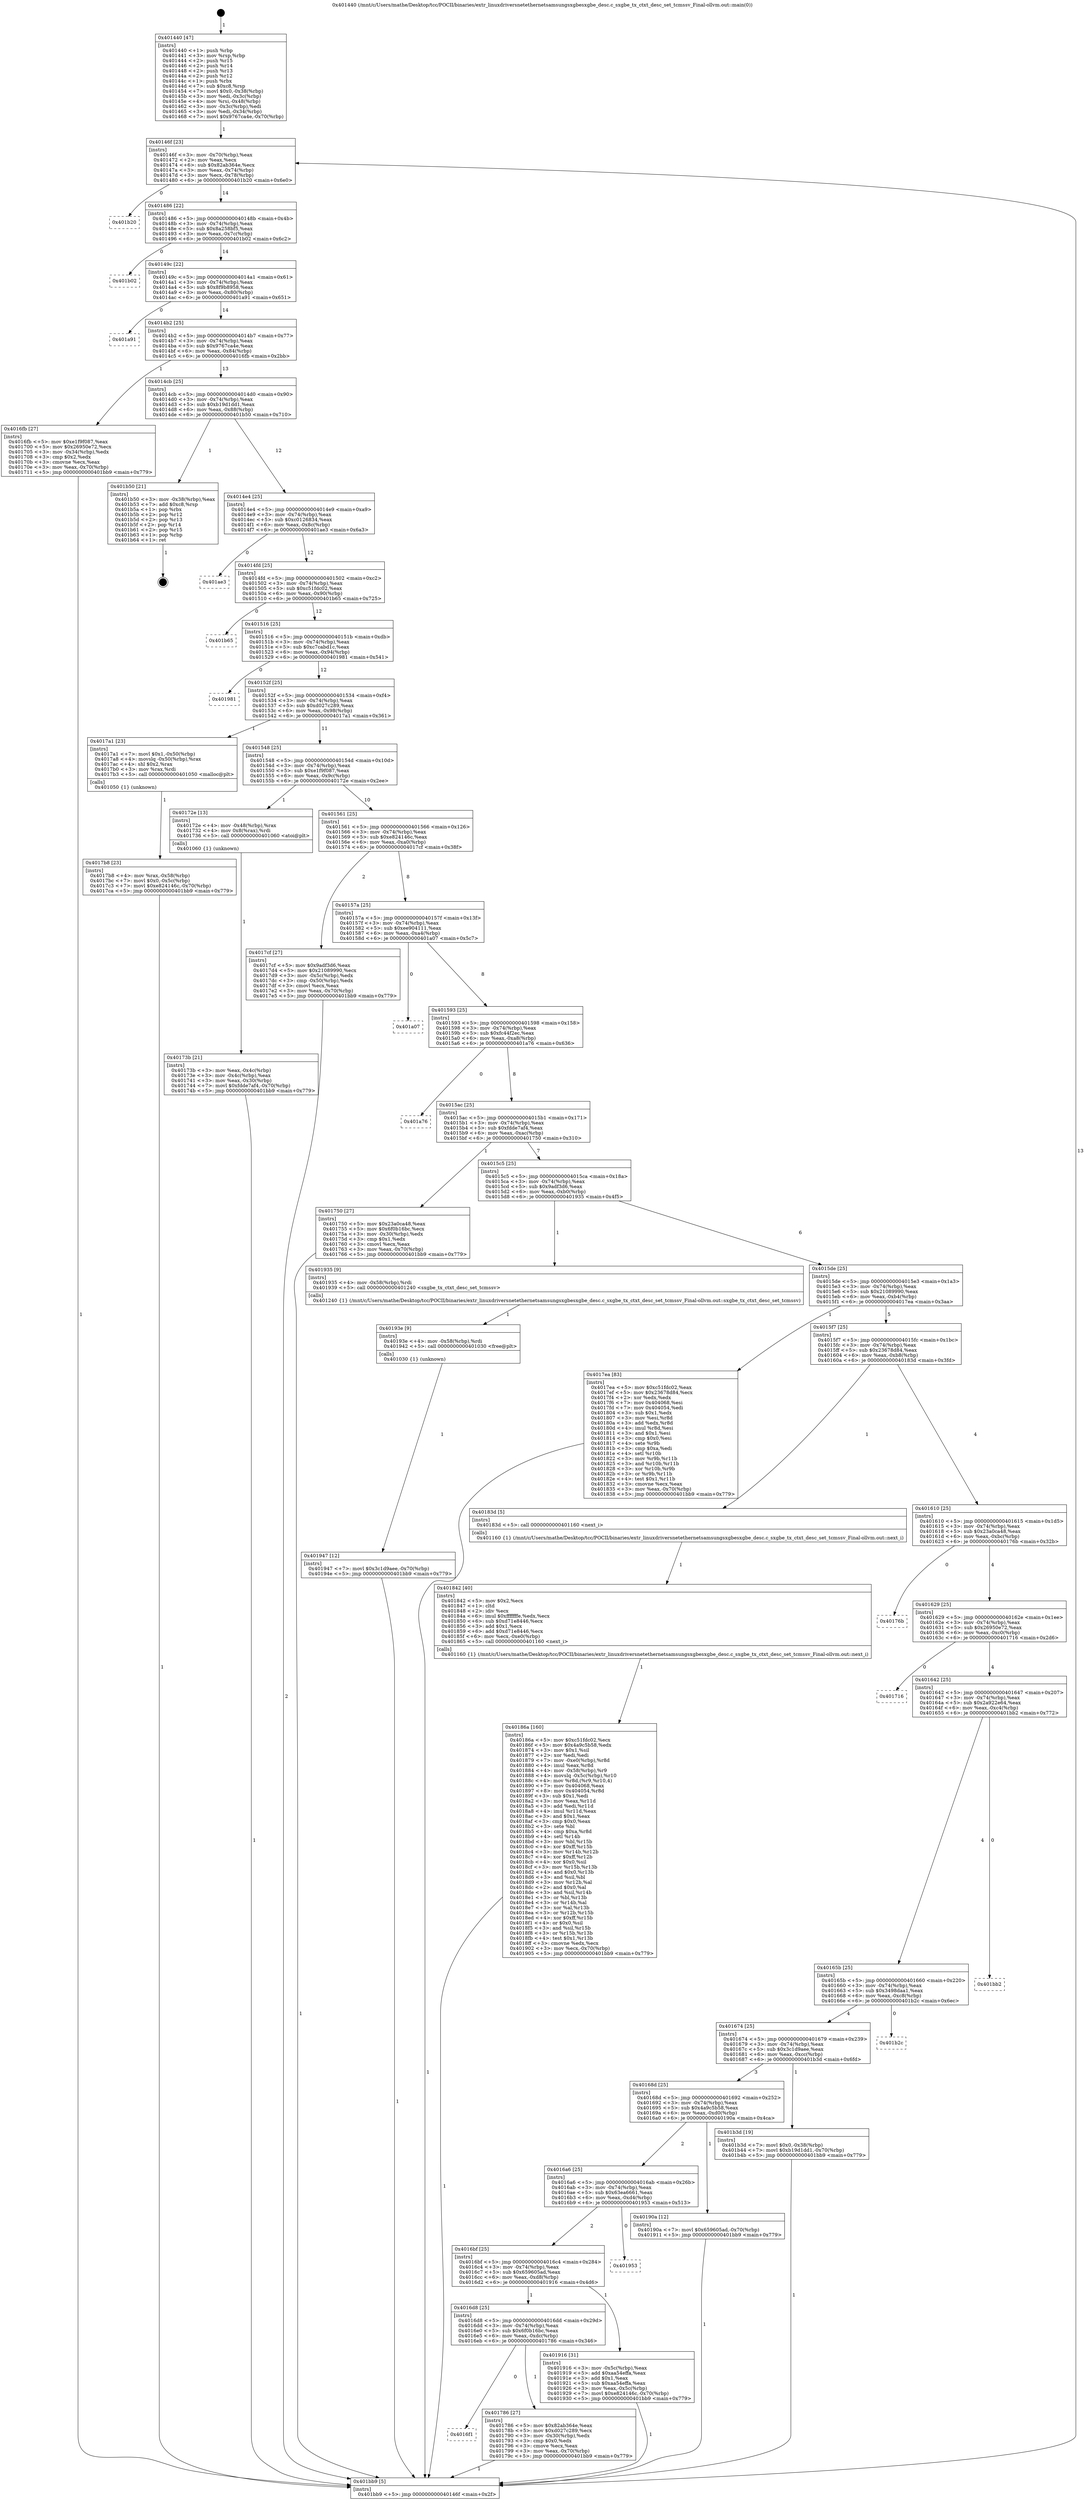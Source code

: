 digraph "0x401440" {
  label = "0x401440 (/mnt/c/Users/mathe/Desktop/tcc/POCII/binaries/extr_linuxdriversnetethernetsamsungsxgbesxgbe_desc.c_sxgbe_tx_ctxt_desc_set_tcmssv_Final-ollvm.out::main(0))"
  labelloc = "t"
  node[shape=record]

  Entry [label="",width=0.3,height=0.3,shape=circle,fillcolor=black,style=filled]
  "0x40146f" [label="{
     0x40146f [23]\l
     | [instrs]\l
     &nbsp;&nbsp;0x40146f \<+3\>: mov -0x70(%rbp),%eax\l
     &nbsp;&nbsp;0x401472 \<+2\>: mov %eax,%ecx\l
     &nbsp;&nbsp;0x401474 \<+6\>: sub $0x82ab364e,%ecx\l
     &nbsp;&nbsp;0x40147a \<+3\>: mov %eax,-0x74(%rbp)\l
     &nbsp;&nbsp;0x40147d \<+3\>: mov %ecx,-0x78(%rbp)\l
     &nbsp;&nbsp;0x401480 \<+6\>: je 0000000000401b20 \<main+0x6e0\>\l
  }"]
  "0x401b20" [label="{
     0x401b20\l
  }", style=dashed]
  "0x401486" [label="{
     0x401486 [22]\l
     | [instrs]\l
     &nbsp;&nbsp;0x401486 \<+5\>: jmp 000000000040148b \<main+0x4b\>\l
     &nbsp;&nbsp;0x40148b \<+3\>: mov -0x74(%rbp),%eax\l
     &nbsp;&nbsp;0x40148e \<+5\>: sub $0x8a258bf5,%eax\l
     &nbsp;&nbsp;0x401493 \<+3\>: mov %eax,-0x7c(%rbp)\l
     &nbsp;&nbsp;0x401496 \<+6\>: je 0000000000401b02 \<main+0x6c2\>\l
  }"]
  Exit [label="",width=0.3,height=0.3,shape=circle,fillcolor=black,style=filled,peripheries=2]
  "0x401b02" [label="{
     0x401b02\l
  }", style=dashed]
  "0x40149c" [label="{
     0x40149c [22]\l
     | [instrs]\l
     &nbsp;&nbsp;0x40149c \<+5\>: jmp 00000000004014a1 \<main+0x61\>\l
     &nbsp;&nbsp;0x4014a1 \<+3\>: mov -0x74(%rbp),%eax\l
     &nbsp;&nbsp;0x4014a4 \<+5\>: sub $0x8f9b8958,%eax\l
     &nbsp;&nbsp;0x4014a9 \<+3\>: mov %eax,-0x80(%rbp)\l
     &nbsp;&nbsp;0x4014ac \<+6\>: je 0000000000401a91 \<main+0x651\>\l
  }"]
  "0x401947" [label="{
     0x401947 [12]\l
     | [instrs]\l
     &nbsp;&nbsp;0x401947 \<+7\>: movl $0x3c1d9aee,-0x70(%rbp)\l
     &nbsp;&nbsp;0x40194e \<+5\>: jmp 0000000000401bb9 \<main+0x779\>\l
  }"]
  "0x401a91" [label="{
     0x401a91\l
  }", style=dashed]
  "0x4014b2" [label="{
     0x4014b2 [25]\l
     | [instrs]\l
     &nbsp;&nbsp;0x4014b2 \<+5\>: jmp 00000000004014b7 \<main+0x77\>\l
     &nbsp;&nbsp;0x4014b7 \<+3\>: mov -0x74(%rbp),%eax\l
     &nbsp;&nbsp;0x4014ba \<+5\>: sub $0x9767ca4e,%eax\l
     &nbsp;&nbsp;0x4014bf \<+6\>: mov %eax,-0x84(%rbp)\l
     &nbsp;&nbsp;0x4014c5 \<+6\>: je 00000000004016fb \<main+0x2bb\>\l
  }"]
  "0x40193e" [label="{
     0x40193e [9]\l
     | [instrs]\l
     &nbsp;&nbsp;0x40193e \<+4\>: mov -0x58(%rbp),%rdi\l
     &nbsp;&nbsp;0x401942 \<+5\>: call 0000000000401030 \<free@plt\>\l
     | [calls]\l
     &nbsp;&nbsp;0x401030 \{1\} (unknown)\l
  }"]
  "0x4016fb" [label="{
     0x4016fb [27]\l
     | [instrs]\l
     &nbsp;&nbsp;0x4016fb \<+5\>: mov $0xe1f9f087,%eax\l
     &nbsp;&nbsp;0x401700 \<+5\>: mov $0x26950e72,%ecx\l
     &nbsp;&nbsp;0x401705 \<+3\>: mov -0x34(%rbp),%edx\l
     &nbsp;&nbsp;0x401708 \<+3\>: cmp $0x2,%edx\l
     &nbsp;&nbsp;0x40170b \<+3\>: cmovne %ecx,%eax\l
     &nbsp;&nbsp;0x40170e \<+3\>: mov %eax,-0x70(%rbp)\l
     &nbsp;&nbsp;0x401711 \<+5\>: jmp 0000000000401bb9 \<main+0x779\>\l
  }"]
  "0x4014cb" [label="{
     0x4014cb [25]\l
     | [instrs]\l
     &nbsp;&nbsp;0x4014cb \<+5\>: jmp 00000000004014d0 \<main+0x90\>\l
     &nbsp;&nbsp;0x4014d0 \<+3\>: mov -0x74(%rbp),%eax\l
     &nbsp;&nbsp;0x4014d3 \<+5\>: sub $0xb19d1dd1,%eax\l
     &nbsp;&nbsp;0x4014d8 \<+6\>: mov %eax,-0x88(%rbp)\l
     &nbsp;&nbsp;0x4014de \<+6\>: je 0000000000401b50 \<main+0x710\>\l
  }"]
  "0x401bb9" [label="{
     0x401bb9 [5]\l
     | [instrs]\l
     &nbsp;&nbsp;0x401bb9 \<+5\>: jmp 000000000040146f \<main+0x2f\>\l
  }"]
  "0x401440" [label="{
     0x401440 [47]\l
     | [instrs]\l
     &nbsp;&nbsp;0x401440 \<+1\>: push %rbp\l
     &nbsp;&nbsp;0x401441 \<+3\>: mov %rsp,%rbp\l
     &nbsp;&nbsp;0x401444 \<+2\>: push %r15\l
     &nbsp;&nbsp;0x401446 \<+2\>: push %r14\l
     &nbsp;&nbsp;0x401448 \<+2\>: push %r13\l
     &nbsp;&nbsp;0x40144a \<+2\>: push %r12\l
     &nbsp;&nbsp;0x40144c \<+1\>: push %rbx\l
     &nbsp;&nbsp;0x40144d \<+7\>: sub $0xc8,%rsp\l
     &nbsp;&nbsp;0x401454 \<+7\>: movl $0x0,-0x38(%rbp)\l
     &nbsp;&nbsp;0x40145b \<+3\>: mov %edi,-0x3c(%rbp)\l
     &nbsp;&nbsp;0x40145e \<+4\>: mov %rsi,-0x48(%rbp)\l
     &nbsp;&nbsp;0x401462 \<+3\>: mov -0x3c(%rbp),%edi\l
     &nbsp;&nbsp;0x401465 \<+3\>: mov %edi,-0x34(%rbp)\l
     &nbsp;&nbsp;0x401468 \<+7\>: movl $0x9767ca4e,-0x70(%rbp)\l
  }"]
  "0x40186a" [label="{
     0x40186a [160]\l
     | [instrs]\l
     &nbsp;&nbsp;0x40186a \<+5\>: mov $0xc51fdc02,%ecx\l
     &nbsp;&nbsp;0x40186f \<+5\>: mov $0x4a9c5b58,%edx\l
     &nbsp;&nbsp;0x401874 \<+3\>: mov $0x1,%sil\l
     &nbsp;&nbsp;0x401877 \<+2\>: xor %edi,%edi\l
     &nbsp;&nbsp;0x401879 \<+7\>: mov -0xe0(%rbp),%r8d\l
     &nbsp;&nbsp;0x401880 \<+4\>: imul %eax,%r8d\l
     &nbsp;&nbsp;0x401884 \<+4\>: mov -0x58(%rbp),%r9\l
     &nbsp;&nbsp;0x401888 \<+4\>: movslq -0x5c(%rbp),%r10\l
     &nbsp;&nbsp;0x40188c \<+4\>: mov %r8d,(%r9,%r10,4)\l
     &nbsp;&nbsp;0x401890 \<+7\>: mov 0x404068,%eax\l
     &nbsp;&nbsp;0x401897 \<+8\>: mov 0x404054,%r8d\l
     &nbsp;&nbsp;0x40189f \<+3\>: sub $0x1,%edi\l
     &nbsp;&nbsp;0x4018a2 \<+3\>: mov %eax,%r11d\l
     &nbsp;&nbsp;0x4018a5 \<+3\>: add %edi,%r11d\l
     &nbsp;&nbsp;0x4018a8 \<+4\>: imul %r11d,%eax\l
     &nbsp;&nbsp;0x4018ac \<+3\>: and $0x1,%eax\l
     &nbsp;&nbsp;0x4018af \<+3\>: cmp $0x0,%eax\l
     &nbsp;&nbsp;0x4018b2 \<+3\>: sete %bl\l
     &nbsp;&nbsp;0x4018b5 \<+4\>: cmp $0xa,%r8d\l
     &nbsp;&nbsp;0x4018b9 \<+4\>: setl %r14b\l
     &nbsp;&nbsp;0x4018bd \<+3\>: mov %bl,%r15b\l
     &nbsp;&nbsp;0x4018c0 \<+4\>: xor $0xff,%r15b\l
     &nbsp;&nbsp;0x4018c4 \<+3\>: mov %r14b,%r12b\l
     &nbsp;&nbsp;0x4018c7 \<+4\>: xor $0xff,%r12b\l
     &nbsp;&nbsp;0x4018cb \<+4\>: xor $0x0,%sil\l
     &nbsp;&nbsp;0x4018cf \<+3\>: mov %r15b,%r13b\l
     &nbsp;&nbsp;0x4018d2 \<+4\>: and $0x0,%r13b\l
     &nbsp;&nbsp;0x4018d6 \<+3\>: and %sil,%bl\l
     &nbsp;&nbsp;0x4018d9 \<+3\>: mov %r12b,%al\l
     &nbsp;&nbsp;0x4018dc \<+2\>: and $0x0,%al\l
     &nbsp;&nbsp;0x4018de \<+3\>: and %sil,%r14b\l
     &nbsp;&nbsp;0x4018e1 \<+3\>: or %bl,%r13b\l
     &nbsp;&nbsp;0x4018e4 \<+3\>: or %r14b,%al\l
     &nbsp;&nbsp;0x4018e7 \<+3\>: xor %al,%r13b\l
     &nbsp;&nbsp;0x4018ea \<+3\>: or %r12b,%r15b\l
     &nbsp;&nbsp;0x4018ed \<+4\>: xor $0xff,%r15b\l
     &nbsp;&nbsp;0x4018f1 \<+4\>: or $0x0,%sil\l
     &nbsp;&nbsp;0x4018f5 \<+3\>: and %sil,%r15b\l
     &nbsp;&nbsp;0x4018f8 \<+3\>: or %r15b,%r13b\l
     &nbsp;&nbsp;0x4018fb \<+4\>: test $0x1,%r13b\l
     &nbsp;&nbsp;0x4018ff \<+3\>: cmovne %edx,%ecx\l
     &nbsp;&nbsp;0x401902 \<+3\>: mov %ecx,-0x70(%rbp)\l
     &nbsp;&nbsp;0x401905 \<+5\>: jmp 0000000000401bb9 \<main+0x779\>\l
  }"]
  "0x401b50" [label="{
     0x401b50 [21]\l
     | [instrs]\l
     &nbsp;&nbsp;0x401b50 \<+3\>: mov -0x38(%rbp),%eax\l
     &nbsp;&nbsp;0x401b53 \<+7\>: add $0xc8,%rsp\l
     &nbsp;&nbsp;0x401b5a \<+1\>: pop %rbx\l
     &nbsp;&nbsp;0x401b5b \<+2\>: pop %r12\l
     &nbsp;&nbsp;0x401b5d \<+2\>: pop %r13\l
     &nbsp;&nbsp;0x401b5f \<+2\>: pop %r14\l
     &nbsp;&nbsp;0x401b61 \<+2\>: pop %r15\l
     &nbsp;&nbsp;0x401b63 \<+1\>: pop %rbp\l
     &nbsp;&nbsp;0x401b64 \<+1\>: ret\l
  }"]
  "0x4014e4" [label="{
     0x4014e4 [25]\l
     | [instrs]\l
     &nbsp;&nbsp;0x4014e4 \<+5\>: jmp 00000000004014e9 \<main+0xa9\>\l
     &nbsp;&nbsp;0x4014e9 \<+3\>: mov -0x74(%rbp),%eax\l
     &nbsp;&nbsp;0x4014ec \<+5\>: sub $0xc0126834,%eax\l
     &nbsp;&nbsp;0x4014f1 \<+6\>: mov %eax,-0x8c(%rbp)\l
     &nbsp;&nbsp;0x4014f7 \<+6\>: je 0000000000401ae3 \<main+0x6a3\>\l
  }"]
  "0x401842" [label="{
     0x401842 [40]\l
     | [instrs]\l
     &nbsp;&nbsp;0x401842 \<+5\>: mov $0x2,%ecx\l
     &nbsp;&nbsp;0x401847 \<+1\>: cltd\l
     &nbsp;&nbsp;0x401848 \<+2\>: idiv %ecx\l
     &nbsp;&nbsp;0x40184a \<+6\>: imul $0xfffffffe,%edx,%ecx\l
     &nbsp;&nbsp;0x401850 \<+6\>: sub $0xd71e8446,%ecx\l
     &nbsp;&nbsp;0x401856 \<+3\>: add $0x1,%ecx\l
     &nbsp;&nbsp;0x401859 \<+6\>: add $0xd71e8446,%ecx\l
     &nbsp;&nbsp;0x40185f \<+6\>: mov %ecx,-0xe0(%rbp)\l
     &nbsp;&nbsp;0x401865 \<+5\>: call 0000000000401160 \<next_i\>\l
     | [calls]\l
     &nbsp;&nbsp;0x401160 \{1\} (/mnt/c/Users/mathe/Desktop/tcc/POCII/binaries/extr_linuxdriversnetethernetsamsungsxgbesxgbe_desc.c_sxgbe_tx_ctxt_desc_set_tcmssv_Final-ollvm.out::next_i)\l
  }"]
  "0x401ae3" [label="{
     0x401ae3\l
  }", style=dashed]
  "0x4014fd" [label="{
     0x4014fd [25]\l
     | [instrs]\l
     &nbsp;&nbsp;0x4014fd \<+5\>: jmp 0000000000401502 \<main+0xc2\>\l
     &nbsp;&nbsp;0x401502 \<+3\>: mov -0x74(%rbp),%eax\l
     &nbsp;&nbsp;0x401505 \<+5\>: sub $0xc51fdc02,%eax\l
     &nbsp;&nbsp;0x40150a \<+6\>: mov %eax,-0x90(%rbp)\l
     &nbsp;&nbsp;0x401510 \<+6\>: je 0000000000401b65 \<main+0x725\>\l
  }"]
  "0x4017b8" [label="{
     0x4017b8 [23]\l
     | [instrs]\l
     &nbsp;&nbsp;0x4017b8 \<+4\>: mov %rax,-0x58(%rbp)\l
     &nbsp;&nbsp;0x4017bc \<+7\>: movl $0x0,-0x5c(%rbp)\l
     &nbsp;&nbsp;0x4017c3 \<+7\>: movl $0xe824146c,-0x70(%rbp)\l
     &nbsp;&nbsp;0x4017ca \<+5\>: jmp 0000000000401bb9 \<main+0x779\>\l
  }"]
  "0x401b65" [label="{
     0x401b65\l
  }", style=dashed]
  "0x401516" [label="{
     0x401516 [25]\l
     | [instrs]\l
     &nbsp;&nbsp;0x401516 \<+5\>: jmp 000000000040151b \<main+0xdb\>\l
     &nbsp;&nbsp;0x40151b \<+3\>: mov -0x74(%rbp),%eax\l
     &nbsp;&nbsp;0x40151e \<+5\>: sub $0xc7cabd1c,%eax\l
     &nbsp;&nbsp;0x401523 \<+6\>: mov %eax,-0x94(%rbp)\l
     &nbsp;&nbsp;0x401529 \<+6\>: je 0000000000401981 \<main+0x541\>\l
  }"]
  "0x4016f1" [label="{
     0x4016f1\l
  }", style=dashed]
  "0x401981" [label="{
     0x401981\l
  }", style=dashed]
  "0x40152f" [label="{
     0x40152f [25]\l
     | [instrs]\l
     &nbsp;&nbsp;0x40152f \<+5\>: jmp 0000000000401534 \<main+0xf4\>\l
     &nbsp;&nbsp;0x401534 \<+3\>: mov -0x74(%rbp),%eax\l
     &nbsp;&nbsp;0x401537 \<+5\>: sub $0xd027c289,%eax\l
     &nbsp;&nbsp;0x40153c \<+6\>: mov %eax,-0x98(%rbp)\l
     &nbsp;&nbsp;0x401542 \<+6\>: je 00000000004017a1 \<main+0x361\>\l
  }"]
  "0x401786" [label="{
     0x401786 [27]\l
     | [instrs]\l
     &nbsp;&nbsp;0x401786 \<+5\>: mov $0x82ab364e,%eax\l
     &nbsp;&nbsp;0x40178b \<+5\>: mov $0xd027c289,%ecx\l
     &nbsp;&nbsp;0x401790 \<+3\>: mov -0x30(%rbp),%edx\l
     &nbsp;&nbsp;0x401793 \<+3\>: cmp $0x0,%edx\l
     &nbsp;&nbsp;0x401796 \<+3\>: cmove %ecx,%eax\l
     &nbsp;&nbsp;0x401799 \<+3\>: mov %eax,-0x70(%rbp)\l
     &nbsp;&nbsp;0x40179c \<+5\>: jmp 0000000000401bb9 \<main+0x779\>\l
  }"]
  "0x4017a1" [label="{
     0x4017a1 [23]\l
     | [instrs]\l
     &nbsp;&nbsp;0x4017a1 \<+7\>: movl $0x1,-0x50(%rbp)\l
     &nbsp;&nbsp;0x4017a8 \<+4\>: movslq -0x50(%rbp),%rax\l
     &nbsp;&nbsp;0x4017ac \<+4\>: shl $0x2,%rax\l
     &nbsp;&nbsp;0x4017b0 \<+3\>: mov %rax,%rdi\l
     &nbsp;&nbsp;0x4017b3 \<+5\>: call 0000000000401050 \<malloc@plt\>\l
     | [calls]\l
     &nbsp;&nbsp;0x401050 \{1\} (unknown)\l
  }"]
  "0x401548" [label="{
     0x401548 [25]\l
     | [instrs]\l
     &nbsp;&nbsp;0x401548 \<+5\>: jmp 000000000040154d \<main+0x10d\>\l
     &nbsp;&nbsp;0x40154d \<+3\>: mov -0x74(%rbp),%eax\l
     &nbsp;&nbsp;0x401550 \<+5\>: sub $0xe1f9f087,%eax\l
     &nbsp;&nbsp;0x401555 \<+6\>: mov %eax,-0x9c(%rbp)\l
     &nbsp;&nbsp;0x40155b \<+6\>: je 000000000040172e \<main+0x2ee\>\l
  }"]
  "0x4016d8" [label="{
     0x4016d8 [25]\l
     | [instrs]\l
     &nbsp;&nbsp;0x4016d8 \<+5\>: jmp 00000000004016dd \<main+0x29d\>\l
     &nbsp;&nbsp;0x4016dd \<+3\>: mov -0x74(%rbp),%eax\l
     &nbsp;&nbsp;0x4016e0 \<+5\>: sub $0x6f0b16bc,%eax\l
     &nbsp;&nbsp;0x4016e5 \<+6\>: mov %eax,-0xdc(%rbp)\l
     &nbsp;&nbsp;0x4016eb \<+6\>: je 0000000000401786 \<main+0x346\>\l
  }"]
  "0x40172e" [label="{
     0x40172e [13]\l
     | [instrs]\l
     &nbsp;&nbsp;0x40172e \<+4\>: mov -0x48(%rbp),%rax\l
     &nbsp;&nbsp;0x401732 \<+4\>: mov 0x8(%rax),%rdi\l
     &nbsp;&nbsp;0x401736 \<+5\>: call 0000000000401060 \<atoi@plt\>\l
     | [calls]\l
     &nbsp;&nbsp;0x401060 \{1\} (unknown)\l
  }"]
  "0x401561" [label="{
     0x401561 [25]\l
     | [instrs]\l
     &nbsp;&nbsp;0x401561 \<+5\>: jmp 0000000000401566 \<main+0x126\>\l
     &nbsp;&nbsp;0x401566 \<+3\>: mov -0x74(%rbp),%eax\l
     &nbsp;&nbsp;0x401569 \<+5\>: sub $0xe824146c,%eax\l
     &nbsp;&nbsp;0x40156e \<+6\>: mov %eax,-0xa0(%rbp)\l
     &nbsp;&nbsp;0x401574 \<+6\>: je 00000000004017cf \<main+0x38f\>\l
  }"]
  "0x40173b" [label="{
     0x40173b [21]\l
     | [instrs]\l
     &nbsp;&nbsp;0x40173b \<+3\>: mov %eax,-0x4c(%rbp)\l
     &nbsp;&nbsp;0x40173e \<+3\>: mov -0x4c(%rbp),%eax\l
     &nbsp;&nbsp;0x401741 \<+3\>: mov %eax,-0x30(%rbp)\l
     &nbsp;&nbsp;0x401744 \<+7\>: movl $0xfdde7af4,-0x70(%rbp)\l
     &nbsp;&nbsp;0x40174b \<+5\>: jmp 0000000000401bb9 \<main+0x779\>\l
  }"]
  "0x401916" [label="{
     0x401916 [31]\l
     | [instrs]\l
     &nbsp;&nbsp;0x401916 \<+3\>: mov -0x5c(%rbp),%eax\l
     &nbsp;&nbsp;0x401919 \<+5\>: add $0xaa54effa,%eax\l
     &nbsp;&nbsp;0x40191e \<+3\>: add $0x1,%eax\l
     &nbsp;&nbsp;0x401921 \<+5\>: sub $0xaa54effa,%eax\l
     &nbsp;&nbsp;0x401926 \<+3\>: mov %eax,-0x5c(%rbp)\l
     &nbsp;&nbsp;0x401929 \<+7\>: movl $0xe824146c,-0x70(%rbp)\l
     &nbsp;&nbsp;0x401930 \<+5\>: jmp 0000000000401bb9 \<main+0x779\>\l
  }"]
  "0x4017cf" [label="{
     0x4017cf [27]\l
     | [instrs]\l
     &nbsp;&nbsp;0x4017cf \<+5\>: mov $0x9adf3d6,%eax\l
     &nbsp;&nbsp;0x4017d4 \<+5\>: mov $0x21089990,%ecx\l
     &nbsp;&nbsp;0x4017d9 \<+3\>: mov -0x5c(%rbp),%edx\l
     &nbsp;&nbsp;0x4017dc \<+3\>: cmp -0x50(%rbp),%edx\l
     &nbsp;&nbsp;0x4017df \<+3\>: cmovl %ecx,%eax\l
     &nbsp;&nbsp;0x4017e2 \<+3\>: mov %eax,-0x70(%rbp)\l
     &nbsp;&nbsp;0x4017e5 \<+5\>: jmp 0000000000401bb9 \<main+0x779\>\l
  }"]
  "0x40157a" [label="{
     0x40157a [25]\l
     | [instrs]\l
     &nbsp;&nbsp;0x40157a \<+5\>: jmp 000000000040157f \<main+0x13f\>\l
     &nbsp;&nbsp;0x40157f \<+3\>: mov -0x74(%rbp),%eax\l
     &nbsp;&nbsp;0x401582 \<+5\>: sub $0xee904111,%eax\l
     &nbsp;&nbsp;0x401587 \<+6\>: mov %eax,-0xa4(%rbp)\l
     &nbsp;&nbsp;0x40158d \<+6\>: je 0000000000401a07 \<main+0x5c7\>\l
  }"]
  "0x4016bf" [label="{
     0x4016bf [25]\l
     | [instrs]\l
     &nbsp;&nbsp;0x4016bf \<+5\>: jmp 00000000004016c4 \<main+0x284\>\l
     &nbsp;&nbsp;0x4016c4 \<+3\>: mov -0x74(%rbp),%eax\l
     &nbsp;&nbsp;0x4016c7 \<+5\>: sub $0x659605ad,%eax\l
     &nbsp;&nbsp;0x4016cc \<+6\>: mov %eax,-0xd8(%rbp)\l
     &nbsp;&nbsp;0x4016d2 \<+6\>: je 0000000000401916 \<main+0x4d6\>\l
  }"]
  "0x401a07" [label="{
     0x401a07\l
  }", style=dashed]
  "0x401593" [label="{
     0x401593 [25]\l
     | [instrs]\l
     &nbsp;&nbsp;0x401593 \<+5\>: jmp 0000000000401598 \<main+0x158\>\l
     &nbsp;&nbsp;0x401598 \<+3\>: mov -0x74(%rbp),%eax\l
     &nbsp;&nbsp;0x40159b \<+5\>: sub $0xfc44f2ec,%eax\l
     &nbsp;&nbsp;0x4015a0 \<+6\>: mov %eax,-0xa8(%rbp)\l
     &nbsp;&nbsp;0x4015a6 \<+6\>: je 0000000000401a76 \<main+0x636\>\l
  }"]
  "0x401953" [label="{
     0x401953\l
  }", style=dashed]
  "0x401a76" [label="{
     0x401a76\l
  }", style=dashed]
  "0x4015ac" [label="{
     0x4015ac [25]\l
     | [instrs]\l
     &nbsp;&nbsp;0x4015ac \<+5\>: jmp 00000000004015b1 \<main+0x171\>\l
     &nbsp;&nbsp;0x4015b1 \<+3\>: mov -0x74(%rbp),%eax\l
     &nbsp;&nbsp;0x4015b4 \<+5\>: sub $0xfdde7af4,%eax\l
     &nbsp;&nbsp;0x4015b9 \<+6\>: mov %eax,-0xac(%rbp)\l
     &nbsp;&nbsp;0x4015bf \<+6\>: je 0000000000401750 \<main+0x310\>\l
  }"]
  "0x4016a6" [label="{
     0x4016a6 [25]\l
     | [instrs]\l
     &nbsp;&nbsp;0x4016a6 \<+5\>: jmp 00000000004016ab \<main+0x26b\>\l
     &nbsp;&nbsp;0x4016ab \<+3\>: mov -0x74(%rbp),%eax\l
     &nbsp;&nbsp;0x4016ae \<+5\>: sub $0x63ea6661,%eax\l
     &nbsp;&nbsp;0x4016b3 \<+6\>: mov %eax,-0xd4(%rbp)\l
     &nbsp;&nbsp;0x4016b9 \<+6\>: je 0000000000401953 \<main+0x513\>\l
  }"]
  "0x401750" [label="{
     0x401750 [27]\l
     | [instrs]\l
     &nbsp;&nbsp;0x401750 \<+5\>: mov $0x23a0ca48,%eax\l
     &nbsp;&nbsp;0x401755 \<+5\>: mov $0x6f0b16bc,%ecx\l
     &nbsp;&nbsp;0x40175a \<+3\>: mov -0x30(%rbp),%edx\l
     &nbsp;&nbsp;0x40175d \<+3\>: cmp $0x1,%edx\l
     &nbsp;&nbsp;0x401760 \<+3\>: cmovl %ecx,%eax\l
     &nbsp;&nbsp;0x401763 \<+3\>: mov %eax,-0x70(%rbp)\l
     &nbsp;&nbsp;0x401766 \<+5\>: jmp 0000000000401bb9 \<main+0x779\>\l
  }"]
  "0x4015c5" [label="{
     0x4015c5 [25]\l
     | [instrs]\l
     &nbsp;&nbsp;0x4015c5 \<+5\>: jmp 00000000004015ca \<main+0x18a\>\l
     &nbsp;&nbsp;0x4015ca \<+3\>: mov -0x74(%rbp),%eax\l
     &nbsp;&nbsp;0x4015cd \<+5\>: sub $0x9adf3d6,%eax\l
     &nbsp;&nbsp;0x4015d2 \<+6\>: mov %eax,-0xb0(%rbp)\l
     &nbsp;&nbsp;0x4015d8 \<+6\>: je 0000000000401935 \<main+0x4f5\>\l
  }"]
  "0x40190a" [label="{
     0x40190a [12]\l
     | [instrs]\l
     &nbsp;&nbsp;0x40190a \<+7\>: movl $0x659605ad,-0x70(%rbp)\l
     &nbsp;&nbsp;0x401911 \<+5\>: jmp 0000000000401bb9 \<main+0x779\>\l
  }"]
  "0x401935" [label="{
     0x401935 [9]\l
     | [instrs]\l
     &nbsp;&nbsp;0x401935 \<+4\>: mov -0x58(%rbp),%rdi\l
     &nbsp;&nbsp;0x401939 \<+5\>: call 0000000000401240 \<sxgbe_tx_ctxt_desc_set_tcmssv\>\l
     | [calls]\l
     &nbsp;&nbsp;0x401240 \{1\} (/mnt/c/Users/mathe/Desktop/tcc/POCII/binaries/extr_linuxdriversnetethernetsamsungsxgbesxgbe_desc.c_sxgbe_tx_ctxt_desc_set_tcmssv_Final-ollvm.out::sxgbe_tx_ctxt_desc_set_tcmssv)\l
  }"]
  "0x4015de" [label="{
     0x4015de [25]\l
     | [instrs]\l
     &nbsp;&nbsp;0x4015de \<+5\>: jmp 00000000004015e3 \<main+0x1a3\>\l
     &nbsp;&nbsp;0x4015e3 \<+3\>: mov -0x74(%rbp),%eax\l
     &nbsp;&nbsp;0x4015e6 \<+5\>: sub $0x21089990,%eax\l
     &nbsp;&nbsp;0x4015eb \<+6\>: mov %eax,-0xb4(%rbp)\l
     &nbsp;&nbsp;0x4015f1 \<+6\>: je 00000000004017ea \<main+0x3aa\>\l
  }"]
  "0x40168d" [label="{
     0x40168d [25]\l
     | [instrs]\l
     &nbsp;&nbsp;0x40168d \<+5\>: jmp 0000000000401692 \<main+0x252\>\l
     &nbsp;&nbsp;0x401692 \<+3\>: mov -0x74(%rbp),%eax\l
     &nbsp;&nbsp;0x401695 \<+5\>: sub $0x4a9c5b58,%eax\l
     &nbsp;&nbsp;0x40169a \<+6\>: mov %eax,-0xd0(%rbp)\l
     &nbsp;&nbsp;0x4016a0 \<+6\>: je 000000000040190a \<main+0x4ca\>\l
  }"]
  "0x4017ea" [label="{
     0x4017ea [83]\l
     | [instrs]\l
     &nbsp;&nbsp;0x4017ea \<+5\>: mov $0xc51fdc02,%eax\l
     &nbsp;&nbsp;0x4017ef \<+5\>: mov $0x23678d84,%ecx\l
     &nbsp;&nbsp;0x4017f4 \<+2\>: xor %edx,%edx\l
     &nbsp;&nbsp;0x4017f6 \<+7\>: mov 0x404068,%esi\l
     &nbsp;&nbsp;0x4017fd \<+7\>: mov 0x404054,%edi\l
     &nbsp;&nbsp;0x401804 \<+3\>: sub $0x1,%edx\l
     &nbsp;&nbsp;0x401807 \<+3\>: mov %esi,%r8d\l
     &nbsp;&nbsp;0x40180a \<+3\>: add %edx,%r8d\l
     &nbsp;&nbsp;0x40180d \<+4\>: imul %r8d,%esi\l
     &nbsp;&nbsp;0x401811 \<+3\>: and $0x1,%esi\l
     &nbsp;&nbsp;0x401814 \<+3\>: cmp $0x0,%esi\l
     &nbsp;&nbsp;0x401817 \<+4\>: sete %r9b\l
     &nbsp;&nbsp;0x40181b \<+3\>: cmp $0xa,%edi\l
     &nbsp;&nbsp;0x40181e \<+4\>: setl %r10b\l
     &nbsp;&nbsp;0x401822 \<+3\>: mov %r9b,%r11b\l
     &nbsp;&nbsp;0x401825 \<+3\>: and %r10b,%r11b\l
     &nbsp;&nbsp;0x401828 \<+3\>: xor %r10b,%r9b\l
     &nbsp;&nbsp;0x40182b \<+3\>: or %r9b,%r11b\l
     &nbsp;&nbsp;0x40182e \<+4\>: test $0x1,%r11b\l
     &nbsp;&nbsp;0x401832 \<+3\>: cmovne %ecx,%eax\l
     &nbsp;&nbsp;0x401835 \<+3\>: mov %eax,-0x70(%rbp)\l
     &nbsp;&nbsp;0x401838 \<+5\>: jmp 0000000000401bb9 \<main+0x779\>\l
  }"]
  "0x4015f7" [label="{
     0x4015f7 [25]\l
     | [instrs]\l
     &nbsp;&nbsp;0x4015f7 \<+5\>: jmp 00000000004015fc \<main+0x1bc\>\l
     &nbsp;&nbsp;0x4015fc \<+3\>: mov -0x74(%rbp),%eax\l
     &nbsp;&nbsp;0x4015ff \<+5\>: sub $0x23678d84,%eax\l
     &nbsp;&nbsp;0x401604 \<+6\>: mov %eax,-0xb8(%rbp)\l
     &nbsp;&nbsp;0x40160a \<+6\>: je 000000000040183d \<main+0x3fd\>\l
  }"]
  "0x401b3d" [label="{
     0x401b3d [19]\l
     | [instrs]\l
     &nbsp;&nbsp;0x401b3d \<+7\>: movl $0x0,-0x38(%rbp)\l
     &nbsp;&nbsp;0x401b44 \<+7\>: movl $0xb19d1dd1,-0x70(%rbp)\l
     &nbsp;&nbsp;0x401b4b \<+5\>: jmp 0000000000401bb9 \<main+0x779\>\l
  }"]
  "0x40183d" [label="{
     0x40183d [5]\l
     | [instrs]\l
     &nbsp;&nbsp;0x40183d \<+5\>: call 0000000000401160 \<next_i\>\l
     | [calls]\l
     &nbsp;&nbsp;0x401160 \{1\} (/mnt/c/Users/mathe/Desktop/tcc/POCII/binaries/extr_linuxdriversnetethernetsamsungsxgbesxgbe_desc.c_sxgbe_tx_ctxt_desc_set_tcmssv_Final-ollvm.out::next_i)\l
  }"]
  "0x401610" [label="{
     0x401610 [25]\l
     | [instrs]\l
     &nbsp;&nbsp;0x401610 \<+5\>: jmp 0000000000401615 \<main+0x1d5\>\l
     &nbsp;&nbsp;0x401615 \<+3\>: mov -0x74(%rbp),%eax\l
     &nbsp;&nbsp;0x401618 \<+5\>: sub $0x23a0ca48,%eax\l
     &nbsp;&nbsp;0x40161d \<+6\>: mov %eax,-0xbc(%rbp)\l
     &nbsp;&nbsp;0x401623 \<+6\>: je 000000000040176b \<main+0x32b\>\l
  }"]
  "0x401674" [label="{
     0x401674 [25]\l
     | [instrs]\l
     &nbsp;&nbsp;0x401674 \<+5\>: jmp 0000000000401679 \<main+0x239\>\l
     &nbsp;&nbsp;0x401679 \<+3\>: mov -0x74(%rbp),%eax\l
     &nbsp;&nbsp;0x40167c \<+5\>: sub $0x3c1d9aee,%eax\l
     &nbsp;&nbsp;0x401681 \<+6\>: mov %eax,-0xcc(%rbp)\l
     &nbsp;&nbsp;0x401687 \<+6\>: je 0000000000401b3d \<main+0x6fd\>\l
  }"]
  "0x40176b" [label="{
     0x40176b\l
  }", style=dashed]
  "0x401629" [label="{
     0x401629 [25]\l
     | [instrs]\l
     &nbsp;&nbsp;0x401629 \<+5\>: jmp 000000000040162e \<main+0x1ee\>\l
     &nbsp;&nbsp;0x40162e \<+3\>: mov -0x74(%rbp),%eax\l
     &nbsp;&nbsp;0x401631 \<+5\>: sub $0x26950e72,%eax\l
     &nbsp;&nbsp;0x401636 \<+6\>: mov %eax,-0xc0(%rbp)\l
     &nbsp;&nbsp;0x40163c \<+6\>: je 0000000000401716 \<main+0x2d6\>\l
  }"]
  "0x401b2c" [label="{
     0x401b2c\l
  }", style=dashed]
  "0x401716" [label="{
     0x401716\l
  }", style=dashed]
  "0x401642" [label="{
     0x401642 [25]\l
     | [instrs]\l
     &nbsp;&nbsp;0x401642 \<+5\>: jmp 0000000000401647 \<main+0x207\>\l
     &nbsp;&nbsp;0x401647 \<+3\>: mov -0x74(%rbp),%eax\l
     &nbsp;&nbsp;0x40164a \<+5\>: sub $0x2a922e64,%eax\l
     &nbsp;&nbsp;0x40164f \<+6\>: mov %eax,-0xc4(%rbp)\l
     &nbsp;&nbsp;0x401655 \<+6\>: je 0000000000401bb2 \<main+0x772\>\l
  }"]
  "0x40165b" [label="{
     0x40165b [25]\l
     | [instrs]\l
     &nbsp;&nbsp;0x40165b \<+5\>: jmp 0000000000401660 \<main+0x220\>\l
     &nbsp;&nbsp;0x401660 \<+3\>: mov -0x74(%rbp),%eax\l
     &nbsp;&nbsp;0x401663 \<+5\>: sub $0x3498daa1,%eax\l
     &nbsp;&nbsp;0x401668 \<+6\>: mov %eax,-0xc8(%rbp)\l
     &nbsp;&nbsp;0x40166e \<+6\>: je 0000000000401b2c \<main+0x6ec\>\l
  }"]
  "0x401bb2" [label="{
     0x401bb2\l
  }", style=dashed]
  Entry -> "0x401440" [label=" 1"]
  "0x40146f" -> "0x401b20" [label=" 0"]
  "0x40146f" -> "0x401486" [label=" 14"]
  "0x401b50" -> Exit [label=" 1"]
  "0x401486" -> "0x401b02" [label=" 0"]
  "0x401486" -> "0x40149c" [label=" 14"]
  "0x401b3d" -> "0x401bb9" [label=" 1"]
  "0x40149c" -> "0x401a91" [label=" 0"]
  "0x40149c" -> "0x4014b2" [label=" 14"]
  "0x401947" -> "0x401bb9" [label=" 1"]
  "0x4014b2" -> "0x4016fb" [label=" 1"]
  "0x4014b2" -> "0x4014cb" [label=" 13"]
  "0x4016fb" -> "0x401bb9" [label=" 1"]
  "0x401440" -> "0x40146f" [label=" 1"]
  "0x401bb9" -> "0x40146f" [label=" 13"]
  "0x40193e" -> "0x401947" [label=" 1"]
  "0x4014cb" -> "0x401b50" [label=" 1"]
  "0x4014cb" -> "0x4014e4" [label=" 12"]
  "0x401935" -> "0x40193e" [label=" 1"]
  "0x4014e4" -> "0x401ae3" [label=" 0"]
  "0x4014e4" -> "0x4014fd" [label=" 12"]
  "0x401916" -> "0x401bb9" [label=" 1"]
  "0x4014fd" -> "0x401b65" [label=" 0"]
  "0x4014fd" -> "0x401516" [label=" 12"]
  "0x40190a" -> "0x401bb9" [label=" 1"]
  "0x401516" -> "0x401981" [label=" 0"]
  "0x401516" -> "0x40152f" [label=" 12"]
  "0x40186a" -> "0x401bb9" [label=" 1"]
  "0x40152f" -> "0x4017a1" [label=" 1"]
  "0x40152f" -> "0x401548" [label=" 11"]
  "0x401842" -> "0x40186a" [label=" 1"]
  "0x401548" -> "0x40172e" [label=" 1"]
  "0x401548" -> "0x401561" [label=" 10"]
  "0x40172e" -> "0x40173b" [label=" 1"]
  "0x40173b" -> "0x401bb9" [label=" 1"]
  "0x4017ea" -> "0x401bb9" [label=" 1"]
  "0x401561" -> "0x4017cf" [label=" 2"]
  "0x401561" -> "0x40157a" [label=" 8"]
  "0x4017cf" -> "0x401bb9" [label=" 2"]
  "0x40157a" -> "0x401a07" [label=" 0"]
  "0x40157a" -> "0x401593" [label=" 8"]
  "0x4017a1" -> "0x4017b8" [label=" 1"]
  "0x401593" -> "0x401a76" [label=" 0"]
  "0x401593" -> "0x4015ac" [label=" 8"]
  "0x401786" -> "0x401bb9" [label=" 1"]
  "0x4015ac" -> "0x401750" [label=" 1"]
  "0x4015ac" -> "0x4015c5" [label=" 7"]
  "0x401750" -> "0x401bb9" [label=" 1"]
  "0x4016d8" -> "0x401786" [label=" 1"]
  "0x4015c5" -> "0x401935" [label=" 1"]
  "0x4015c5" -> "0x4015de" [label=" 6"]
  "0x40183d" -> "0x401842" [label=" 1"]
  "0x4015de" -> "0x4017ea" [label=" 1"]
  "0x4015de" -> "0x4015f7" [label=" 5"]
  "0x4016bf" -> "0x401916" [label=" 1"]
  "0x4015f7" -> "0x40183d" [label=" 1"]
  "0x4015f7" -> "0x401610" [label=" 4"]
  "0x4017b8" -> "0x401bb9" [label=" 1"]
  "0x401610" -> "0x40176b" [label=" 0"]
  "0x401610" -> "0x401629" [label=" 4"]
  "0x4016a6" -> "0x401953" [label=" 0"]
  "0x401629" -> "0x401716" [label=" 0"]
  "0x401629" -> "0x401642" [label=" 4"]
  "0x4016d8" -> "0x4016f1" [label=" 0"]
  "0x401642" -> "0x401bb2" [label=" 0"]
  "0x401642" -> "0x40165b" [label=" 4"]
  "0x40168d" -> "0x4016a6" [label=" 2"]
  "0x40165b" -> "0x401b2c" [label=" 0"]
  "0x40165b" -> "0x401674" [label=" 4"]
  "0x4016a6" -> "0x4016bf" [label=" 2"]
  "0x401674" -> "0x401b3d" [label=" 1"]
  "0x401674" -> "0x40168d" [label=" 3"]
  "0x4016bf" -> "0x4016d8" [label=" 1"]
  "0x40168d" -> "0x40190a" [label=" 1"]
}
